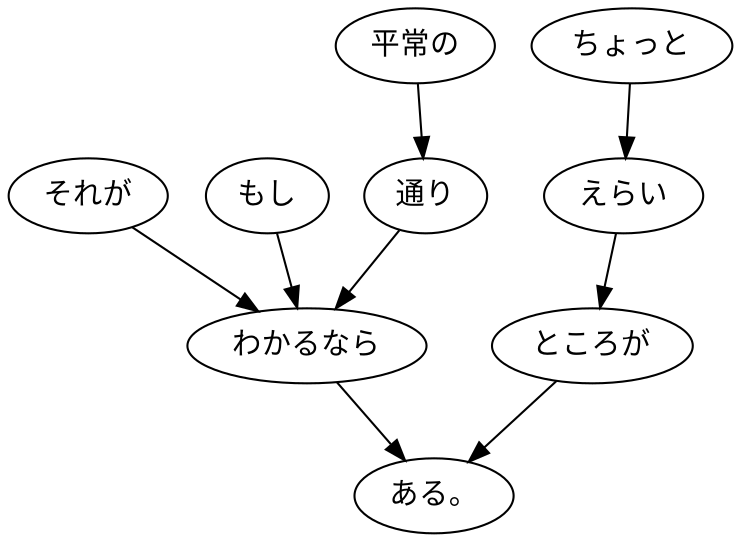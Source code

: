 digraph graph472 {
	node0 [label="もし"];
	node1 [label="それが"];
	node2 [label="平常の"];
	node3 [label="通り"];
	node4 [label="わかるなら"];
	node5 [label="ちょっと"];
	node6 [label="えらい"];
	node7 [label="ところが"];
	node8 [label="ある。"];
	node0 -> node4;
	node1 -> node4;
	node2 -> node3;
	node3 -> node4;
	node4 -> node8;
	node5 -> node6;
	node6 -> node7;
	node7 -> node8;
}
